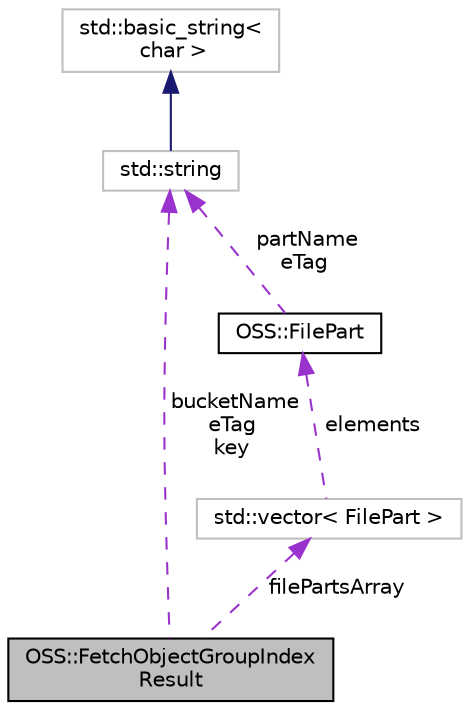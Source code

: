 digraph "OSS::FetchObjectGroupIndexResult"
{
  edge [fontname="Helvetica",fontsize="10",labelfontname="Helvetica",labelfontsize="10"];
  node [fontname="Helvetica",fontsize="10",shape=record];
  Node1 [label="OSS::FetchObjectGroupIndex\lResult",height=0.2,width=0.4,color="black", fillcolor="grey75", style="filled" fontcolor="black"];
  Node2 -> Node1 [dir="back",color="darkorchid3",fontsize="10",style="dashed",label=" filePartsArray" ,fontname="Helvetica"];
  Node2 [label="std::vector\< FilePart \>",height=0.2,width=0.4,color="grey75", fillcolor="white", style="filled"];
  Node3 -> Node2 [dir="back",color="darkorchid3",fontsize="10",style="dashed",label=" elements" ,fontname="Helvetica"];
  Node3 [label="OSS::FilePart",height=0.2,width=0.4,color="black", fillcolor="white", style="filled",URL="$class_o_s_s_1_1_file_part.html"];
  Node4 -> Node3 [dir="back",color="darkorchid3",fontsize="10",style="dashed",label=" partName\neTag" ,fontname="Helvetica"];
  Node4 [label="std::string",height=0.2,width=0.4,color="grey75", fillcolor="white", style="filled",tooltip="STL class."];
  Node5 -> Node4 [dir="back",color="midnightblue",fontsize="10",style="solid",fontname="Helvetica"];
  Node5 [label="std::basic_string\<\l char \>",height=0.2,width=0.4,color="grey75", fillcolor="white", style="filled",tooltip="STL class."];
  Node4 -> Node1 [dir="back",color="darkorchid3",fontsize="10",style="dashed",label=" bucketName\neTag\nkey" ,fontname="Helvetica"];
}
